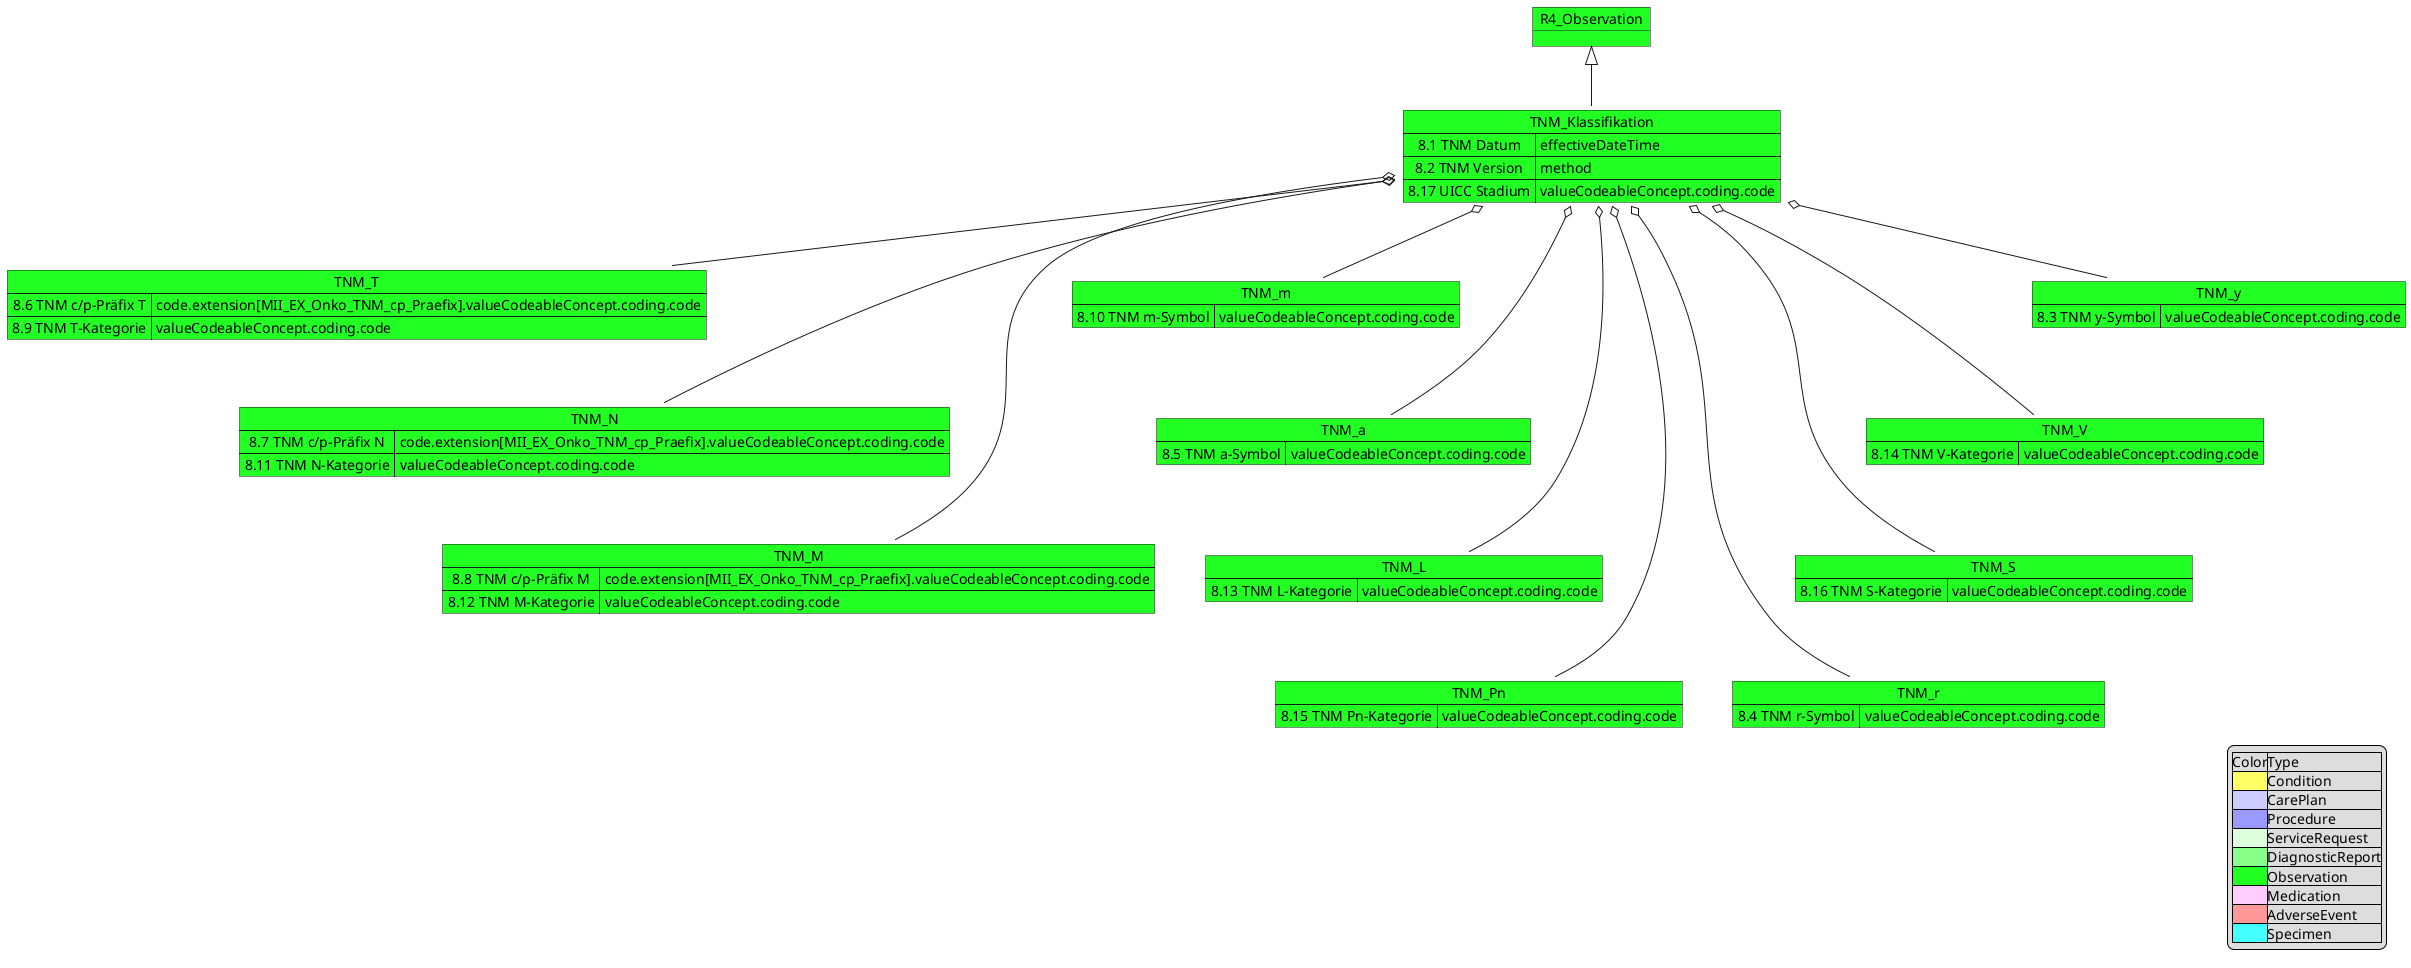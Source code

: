 @startuml MII_Onko_08_TNM
object R4_Observation #22FF22

Map TNM_Klassifikation #22FF22 {
  8.1 TNM Datum  => effectiveDateTime 
  8.2 TNM Version =>method 
  8.17 UICC Stadium => valueCodeableConcept.coding.code
}
R4_Observation <|-down- TNM_Klassifikation

Map TNM_T #22FF22{
    8.6 TNM c/p-Präfix T => code.extension[MII_EX_Onko_TNM_cp_Praefix].valueCodeableConcept.coding.code
    8.9 TNM T-Kategorie => valueCodeableConcept.coding.code
   }

TNM_Klassifikation o-- TNM_T
Map TNM_N #22FF22{
    8.7 TNM c/p-Präfix N => code.extension[MII_EX_Onko_TNM_cp_Praefix].valueCodeableConcept.coding.code
    8.11 TNM N-Kategorie => valueCodeableConcept.coding.code
   }
TNM_Klassifikation o--- TNM_N
Map TNM_M #22FF22{
    8.8 TNM c/p-Präfix M => code.extension[MII_EX_Onko_TNM_cp_Praefix].valueCodeableConcept.coding.code
    8.12 TNM M-Kategorie => valueCodeableConcept.coding.code
   }
TNM_Klassifikation o---- TNM_M
Map TNM_m #22FF22{
    8.10 TNM m-Symbol => valueCodeableConcept.coding.code
}
TNM_Klassifikation o-- TNM_m
Map TNM_a #22FF22{
    8.5 TNM a-Symbol => valueCodeableConcept.coding.code
}
TNM_Klassifikation o--- TNM_a
Map TNM_L #22FF22{
    8.13 TNM L-Kategorie => valueCodeableConcept.coding.code
}
TNM_Klassifikation o---- TNM_L
Map TNM_Pn #22FF22{
    8.15 TNM Pn-Kategorie => valueCodeableConcept.coding.code
}
TNM_Klassifikation o----- TNM_Pn
Map TNM_r #22FF22{
    8.4 TNM r-Symbol => valueCodeableConcept.coding.code
}
TNM_Klassifikation o----- TNM_r
Map TNM_S #22FF22{
    8.16 TNM S-Kategorie => valueCodeableConcept.coding.code
}
TNM_Klassifikation o---- TNM_S
Map TNM_V #22FF22{
    8.14 TNM V-Kategorie => valueCodeableConcept.coding.code
}
TNM_Klassifikation o--- TNM_V
Map TNM_y #22FF22{
    8.3 TNM y-Symbol => valueCodeableConcept.coding.code
}
TNM_Klassifikation o-- TNM_y

legend right 
|Color|Type|
|<#FFFF66>|Condition|
|<#CCCCFF>|CarePlan|
|<#9999FF>|Procedure|
|<#DDFFDD>|ServiceRequest|
|<#88FF88>|DiagnosticReport|
|<#22FF22>|Observation|
|<#FFCCFF>|Medication|
|<#FF9999>|AdverseEvent|
|<#44FFFF>|Specimen|
endlegend


@enduml